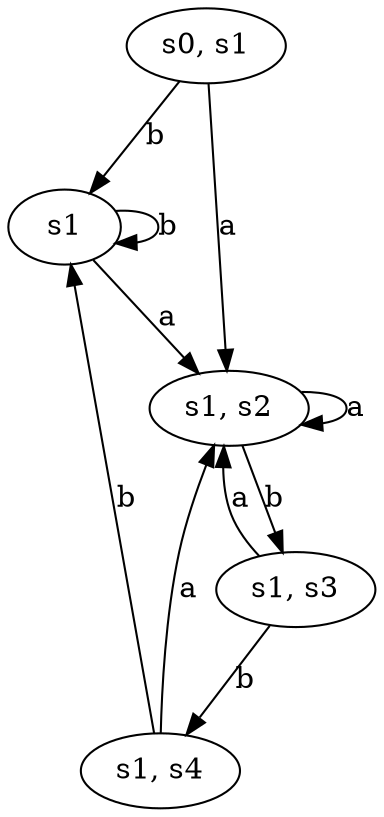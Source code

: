digraph {
    0 [ label = "s0, s1" ]
    1 [ label = "s1" ]
    2 [ label = "s1, s2" ]
    3 [ label = "s1, s3" ]
    4 [ label = "s1, s4" ]
    0 -> 1 [ label = "b" ]
    0 -> 2 [ label = "a" ]
    1 -> 1 [ label = "b" ]
    1 -> 2 [ label = "a" ]
    2 -> 3 [ label = "b" ]
    2 -> 2 [ label = "a" ]
    3 -> 4 [ label = "b" ]
    3 -> 2 [ label = "a" ]
    4 -> 1 [ label = "b" ]
    4 -> 2 [ label = "a" ]
}
